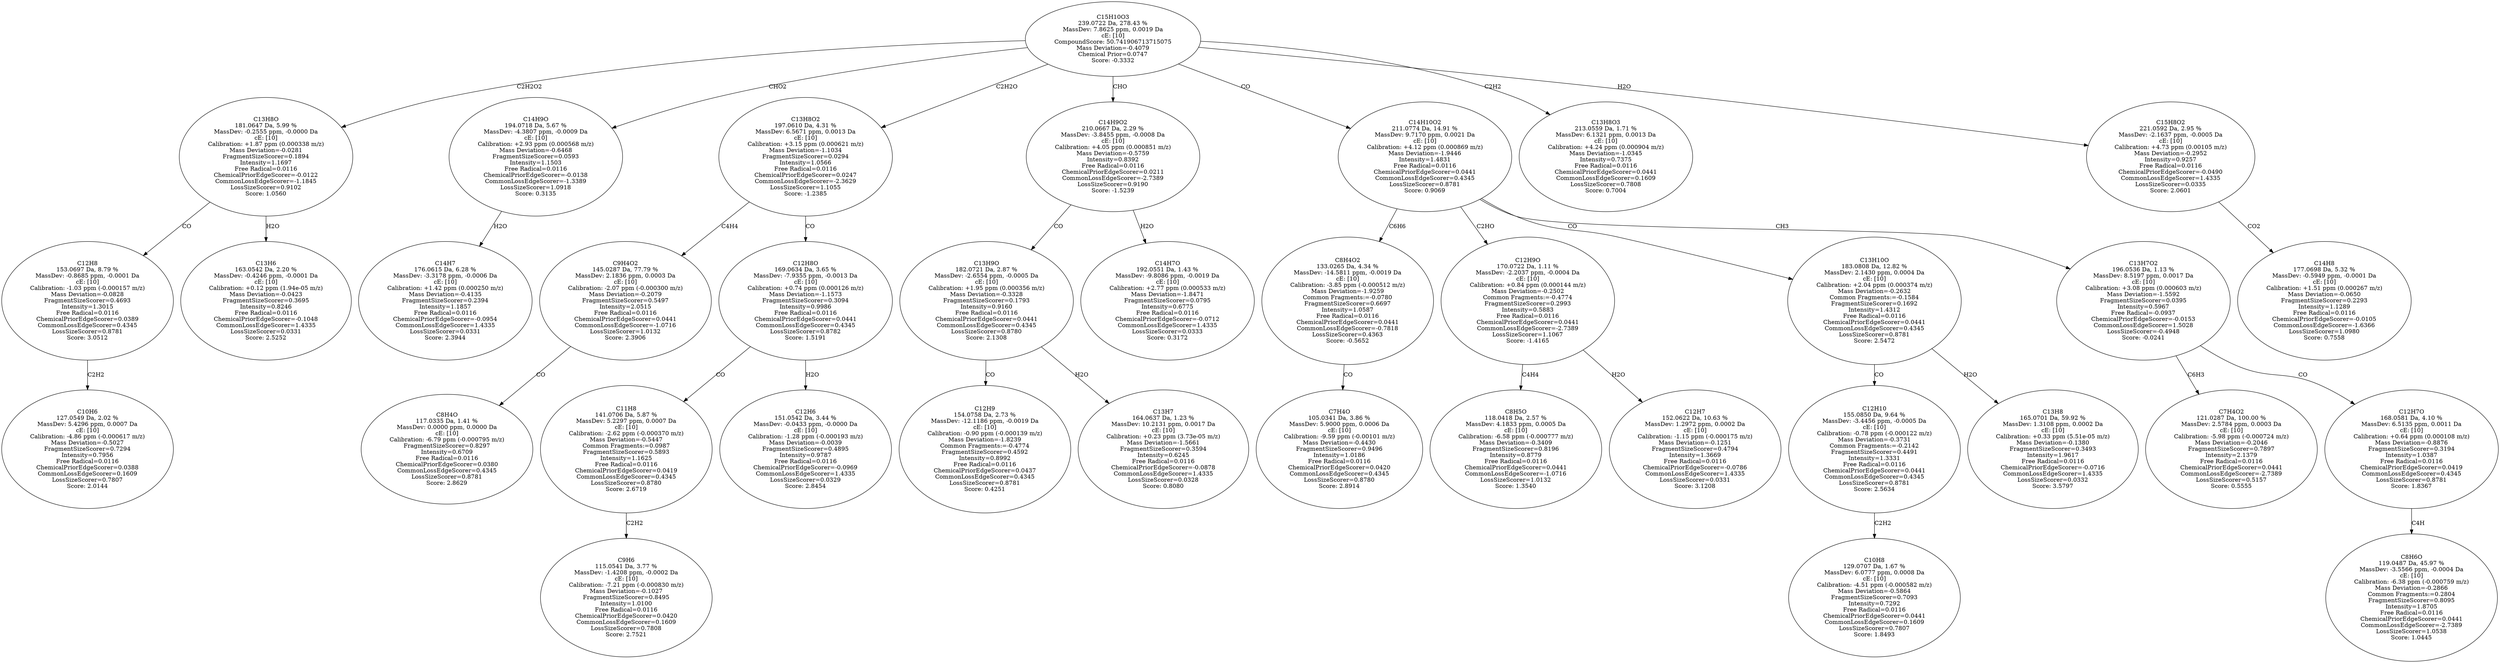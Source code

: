 strict digraph {
v1 [label="C10H6\n127.0549 Da, 2.02 %\nMassDev: 5.4296 ppm, 0.0007 Da\ncE: [10]\nCalibration: -4.86 ppm (-0.000617 m/z)\nMass Deviation=-0.5027\nFragmentSizeScorer=0.7294\nIntensity=0.7956\nFree Radical=0.0116\nChemicalPriorEdgeScorer=0.0388\nCommonLossEdgeScorer=0.1609\nLossSizeScorer=0.7807\nScore: 2.0144"];
v2 [label="C12H8\n153.0697 Da, 8.79 %\nMassDev: -0.8685 ppm, -0.0001 Da\ncE: [10]\nCalibration: -1.03 ppm (-0.000157 m/z)\nMass Deviation=-0.0828\nFragmentSizeScorer=0.4693\nIntensity=1.3015\nFree Radical=0.0116\nChemicalPriorEdgeScorer=0.0389\nCommonLossEdgeScorer=0.4345\nLossSizeScorer=0.8781\nScore: 3.0512"];
v3 [label="C13H6\n163.0542 Da, 2.20 %\nMassDev: -0.4246 ppm, -0.0001 Da\ncE: [10]\nCalibration: +0.12 ppm (1.94e-05 m/z)\nMass Deviation=-0.0423\nFragmentSizeScorer=0.3695\nIntensity=0.8246\nFree Radical=0.0116\nChemicalPriorEdgeScorer=-0.1048\nCommonLossEdgeScorer=1.4335\nLossSizeScorer=0.0331\nScore: 2.5252"];
v4 [label="C13H8O\n181.0647 Da, 5.99 %\nMassDev: -0.2555 ppm, -0.0000 Da\ncE: [10]\nCalibration: +1.87 ppm (0.000338 m/z)\nMass Deviation=-0.0281\nFragmentSizeScorer=0.1894\nIntensity=1.1697\nFree Radical=0.0116\nChemicalPriorEdgeScorer=-0.0122\nCommonLossEdgeScorer=-1.1845\nLossSizeScorer=0.9102\nScore: 1.0560"];
v5 [label="C14H7\n176.0615 Da, 6.28 %\nMassDev: -3.3178 ppm, -0.0006 Da\ncE: [10]\nCalibration: +1.42 ppm (0.000250 m/z)\nMass Deviation=-0.4135\nFragmentSizeScorer=0.2394\nIntensity=1.1857\nFree Radical=0.0116\nChemicalPriorEdgeScorer=-0.0954\nCommonLossEdgeScorer=1.4335\nLossSizeScorer=0.0331\nScore: 2.3944"];
v6 [label="C14H9O\n194.0718 Da, 5.67 %\nMassDev: -4.3807 ppm, -0.0009 Da\ncE: [10]\nCalibration: +2.93 ppm (0.000568 m/z)\nMass Deviation=-0.6468\nFragmentSizeScorer=0.0593\nIntensity=1.1503\nFree Radical=0.0116\nChemicalPriorEdgeScorer=-0.0138\nCommonLossEdgeScorer=-1.3389\nLossSizeScorer=1.0918\nScore: 0.3135"];
v7 [label="C8H4O\n117.0335 Da, 1.41 %\nMassDev: 0.0000 ppm, 0.0000 Da\ncE: [10]\nCalibration: -6.79 ppm (-0.000795 m/z)\nFragmentSizeScorer=0.8297\nIntensity=0.6709\nFree Radical=0.0116\nChemicalPriorEdgeScorer=0.0380\nCommonLossEdgeScorer=0.4345\nLossSizeScorer=0.8781\nScore: 2.8629"];
v8 [label="C9H4O2\n145.0287 Da, 77.79 %\nMassDev: 2.1836 ppm, 0.0003 Da\ncE: [10]\nCalibration: -2.07 ppm (-0.000300 m/z)\nMass Deviation=-0.2079\nFragmentSizeScorer=0.5497\nIntensity=2.0515\nFree Radical=0.0116\nChemicalPriorEdgeScorer=0.0441\nCommonLossEdgeScorer=-1.0716\nLossSizeScorer=1.0132\nScore: 2.3906"];
v9 [label="C9H6\n115.0541 Da, 3.77 %\nMassDev: -1.4208 ppm, -0.0002 Da\ncE: [10]\nCalibration: -7.21 ppm (-0.000830 m/z)\nMass Deviation=-0.1027\nFragmentSizeScorer=0.8495\nIntensity=1.0100\nFree Radical=0.0116\nChemicalPriorEdgeScorer=0.0420\nCommonLossEdgeScorer=0.1609\nLossSizeScorer=0.7808\nScore: 2.7521"];
v10 [label="C11H8\n141.0706 Da, 5.87 %\nMassDev: 5.2297 ppm, 0.0007 Da\ncE: [10]\nCalibration: -2.62 ppm (-0.000370 m/z)\nMass Deviation=-0.5447\nCommon Fragments:=0.0987\nFragmentSizeScorer=0.5893\nIntensity=1.1625\nFree Radical=0.0116\nChemicalPriorEdgeScorer=0.0419\nCommonLossEdgeScorer=0.4345\nLossSizeScorer=0.8780\nScore: 2.6719"];
v11 [label="C12H6\n151.0542 Da, 3.44 %\nMassDev: -0.0433 ppm, -0.0000 Da\ncE: [10]\nCalibration: -1.28 ppm (-0.000193 m/z)\nMass Deviation=-0.0039\nFragmentSizeScorer=0.4895\nIntensity=0.9787\nFree Radical=0.0116\nChemicalPriorEdgeScorer=-0.0969\nCommonLossEdgeScorer=1.4335\nLossSizeScorer=0.0329\nScore: 2.8454"];
v12 [label="C12H8O\n169.0634 Da, 3.65 %\nMassDev: -7.9355 ppm, -0.0013 Da\ncE: [10]\nCalibration: +0.74 ppm (0.000126 m/z)\nMass Deviation=-1.1573\nFragmentSizeScorer=0.3094\nIntensity=0.9986\nFree Radical=0.0116\nChemicalPriorEdgeScorer=0.0441\nCommonLossEdgeScorer=0.4345\nLossSizeScorer=0.8782\nScore: 1.5191"];
v13 [label="C13H8O2\n197.0610 Da, 4.31 %\nMassDev: 6.5671 ppm, 0.0013 Da\ncE: [10]\nCalibration: +3.15 ppm (0.000621 m/z)\nMass Deviation=-1.1034\nFragmentSizeScorer=0.0294\nIntensity=1.0566\nFree Radical=0.0116\nChemicalPriorEdgeScorer=0.0247\nCommonLossEdgeScorer=-2.3629\nLossSizeScorer=1.1055\nScore: -1.2385"];
v14 [label="C12H9\n154.0758 Da, 2.73 %\nMassDev: -12.1186 ppm, -0.0019 Da\ncE: [10]\nCalibration: -0.90 ppm (-0.000139 m/z)\nMass Deviation=-1.8239\nCommon Fragments:=-0.4774\nFragmentSizeScorer=0.4592\nIntensity=0.8992\nFree Radical=0.0116\nChemicalPriorEdgeScorer=0.0437\nCommonLossEdgeScorer=0.4345\nLossSizeScorer=0.8781\nScore: 0.4251"];
v15 [label="C13H7\n164.0637 Da, 1.23 %\nMassDev: 10.2131 ppm, 0.0017 Da\ncE: [10]\nCalibration: +0.23 ppm (3.73e-05 m/z)\nMass Deviation=-1.5661\nFragmentSizeScorer=0.3594\nIntensity=0.6245\nFree Radical=0.0116\nChemicalPriorEdgeScorer=-0.0878\nCommonLossEdgeScorer=1.4335\nLossSizeScorer=0.0328\nScore: 0.8080"];
v16 [label="C13H9O\n182.0721 Da, 2.87 %\nMassDev: -2.6554 ppm, -0.0005 Da\ncE: [10]\nCalibration: +1.95 ppm (0.000356 m/z)\nMass Deviation=-0.3328\nFragmentSizeScorer=0.1793\nIntensity=0.9160\nFree Radical=0.0116\nChemicalPriorEdgeScorer=0.0441\nCommonLossEdgeScorer=0.4345\nLossSizeScorer=0.8780\nScore: 2.1308"];
v17 [label="C14H7O\n192.0551 Da, 1.43 %\nMassDev: -9.8086 ppm, -0.0019 Da\ncE: [10]\nCalibration: +2.77 ppm (0.000533 m/z)\nMass Deviation=-1.8471\nFragmentSizeScorer=0.0795\nIntensity=0.6775\nFree Radical=0.0116\nChemicalPriorEdgeScorer=-0.0712\nCommonLossEdgeScorer=1.4335\nLossSizeScorer=0.0333\nScore: 0.3172"];
v18 [label="C14H9O2\n210.0667 Da, 2.29 %\nMassDev: -3.8455 ppm, -0.0008 Da\ncE: [10]\nCalibration: +4.05 ppm (0.000851 m/z)\nMass Deviation=-0.5759\nIntensity=0.8392\nFree Radical=0.0116\nChemicalPriorEdgeScorer=0.0211\nCommonLossEdgeScorer=-2.7389\nLossSizeScorer=0.9190\nScore: -1.5239"];
v19 [label="C7H4O\n105.0341 Da, 3.86 %\nMassDev: 5.9000 ppm, 0.0006 Da\ncE: [10]\nCalibration: -9.59 ppm (-0.00101 m/z)\nMass Deviation=-0.4430\nFragmentSizeScorer=0.9496\nIntensity=1.0186\nFree Radical=0.0116\nChemicalPriorEdgeScorer=0.0420\nCommonLossEdgeScorer=0.4345\nLossSizeScorer=0.8780\nScore: 2.8914"];
v20 [label="C8H4O2\n133.0265 Da, 4.34 %\nMassDev: -14.5811 ppm, -0.0019 Da\ncE: [10]\nCalibration: -3.85 ppm (-0.000512 m/z)\nMass Deviation=-1.9259\nCommon Fragments:=-0.0780\nFragmentSizeScorer=0.6697\nIntensity=1.0587\nFree Radical=0.0116\nChemicalPriorEdgeScorer=0.0441\nCommonLossEdgeScorer=-0.7818\nLossSizeScorer=0.4363\nScore: -0.5652"];
v21 [label="C8H5O\n118.0418 Da, 2.57 %\nMassDev: 4.1833 ppm, 0.0005 Da\ncE: [10]\nCalibration: -6.58 ppm (-0.000777 m/z)\nMass Deviation=-0.3409\nFragmentSizeScorer=0.8196\nIntensity=0.8779\nFree Radical=0.0116\nChemicalPriorEdgeScorer=0.0441\nCommonLossEdgeScorer=-1.0716\nLossSizeScorer=1.0132\nScore: 1.3540"];
v22 [label="C12H7\n152.0622 Da, 10.63 %\nMassDev: 1.2972 ppm, 0.0002 Da\ncE: [10]\nCalibration: -1.15 ppm (-0.000175 m/z)\nMass Deviation=-0.1251\nFragmentSizeScorer=0.4794\nIntensity=1.3669\nFree Radical=0.0116\nChemicalPriorEdgeScorer=-0.0786\nCommonLossEdgeScorer=1.4335\nLossSizeScorer=0.0331\nScore: 3.1208"];
v23 [label="C12H9O\n170.0722 Da, 1.11 %\nMassDev: -2.2037 ppm, -0.0004 Da\ncE: [10]\nCalibration: +0.84 ppm (0.000144 m/z)\nMass Deviation=-0.2502\nCommon Fragments:=-0.4774\nFragmentSizeScorer=0.2993\nIntensity=0.5883\nFree Radical=0.0116\nChemicalPriorEdgeScorer=0.0441\nCommonLossEdgeScorer=-2.7389\nLossSizeScorer=1.1067\nScore: -1.4165"];
v24 [label="C10H8\n129.0707 Da, 1.67 %\nMassDev: 6.0777 ppm, 0.0008 Da\ncE: [10]\nCalibration: -4.51 ppm (-0.000582 m/z)\nMass Deviation=-0.5864\nFragmentSizeScorer=0.7093\nIntensity=0.7292\nFree Radical=0.0116\nChemicalPriorEdgeScorer=0.0441\nCommonLossEdgeScorer=0.1609\nLossSizeScorer=0.7807\nScore: 1.8493"];
v25 [label="C12H10\n155.0850 Da, 9.64 %\nMassDev: -3.4456 ppm, -0.0005 Da\ncE: [10]\nCalibration: -0.78 ppm (-0.000122 m/z)\nMass Deviation=-0.3731\nCommon Fragments:=-0.2142\nFragmentSizeScorer=0.4491\nIntensity=1.3331\nFree Radical=0.0116\nChemicalPriorEdgeScorer=0.0441\nCommonLossEdgeScorer=0.4345\nLossSizeScorer=0.8781\nScore: 2.5634"];
v26 [label="C13H8\n165.0701 Da, 59.92 %\nMassDev: 1.3108 ppm, 0.0002 Da\ncE: [10]\nCalibration: +0.33 ppm (5.51e-05 m/z)\nMass Deviation=-0.1380\nFragmentSizeScorer=0.3493\nIntensity=1.9617\nFree Radical=0.0116\nChemicalPriorEdgeScorer=-0.0716\nCommonLossEdgeScorer=1.4335\nLossSizeScorer=0.0332\nScore: 3.5797"];
v27 [label="C13H10O\n183.0808 Da, 12.82 %\nMassDev: 2.1430 ppm, 0.0004 Da\ncE: [10]\nCalibration: +2.04 ppm (0.000374 m/z)\nMass Deviation=-0.2632\nCommon Fragments:=-0.1584\nFragmentSizeScorer=0.1692\nIntensity=1.4312\nFree Radical=0.0116\nChemicalPriorEdgeScorer=0.0441\nCommonLossEdgeScorer=0.4345\nLossSizeScorer=0.8781\nScore: 2.5472"];
v28 [label="C7H4O2\n121.0287 Da, 100.00 %\nMassDev: 2.5784 ppm, 0.0003 Da\ncE: [10]\nCalibration: -5.98 ppm (-0.000724 m/z)\nMass Deviation=-0.2046\nFragmentSizeScorer=0.7897\nIntensity=2.1379\nFree Radical=0.0116\nChemicalPriorEdgeScorer=0.0441\nCommonLossEdgeScorer=-2.7389\nLossSizeScorer=0.5157\nScore: 0.5555"];
v29 [label="C8H6O\n119.0487 Da, 45.97 %\nMassDev: -3.5566 ppm, -0.0004 Da\ncE: [10]\nCalibration: -6.38 ppm (-0.000759 m/z)\nMass Deviation=-0.2866\nCommon Fragments:=0.2804\nFragmentSizeScorer=0.8095\nIntensity=1.8705\nFree Radical=0.0116\nChemicalPriorEdgeScorer=0.0441\nCommonLossEdgeScorer=-2.7389\nLossSizeScorer=1.0538\nScore: 1.0445"];
v30 [label="C12H7O\n168.0581 Da, 4.10 %\nMassDev: 6.5135 ppm, 0.0011 Da\ncE: [10]\nCalibration: +0.64 ppm (0.000108 m/z)\nMass Deviation=-0.8876\nFragmentSizeScorer=0.3194\nIntensity=1.0387\nFree Radical=0.0116\nChemicalPriorEdgeScorer=0.0419\nCommonLossEdgeScorer=0.4345\nLossSizeScorer=0.8781\nScore: 1.8367"];
v31 [label="C13H7O2\n196.0536 Da, 1.13 %\nMassDev: 8.5197 ppm, 0.0017 Da\ncE: [10]\nCalibration: +3.08 ppm (0.000603 m/z)\nMass Deviation=-1.5592\nFragmentSizeScorer=0.0395\nIntensity=0.5967\nFree Radical=-0.0937\nChemicalPriorEdgeScorer=-0.0153\nCommonLossEdgeScorer=1.5028\nLossSizeScorer=-0.4948\nScore: -0.0241"];
v32 [label="C14H10O2\n211.0774 Da, 14.91 %\nMassDev: 9.7170 ppm, 0.0021 Da\ncE: [10]\nCalibration: +4.12 ppm (0.000869 m/z)\nMass Deviation=-1.9446\nIntensity=1.4831\nFree Radical=0.0116\nChemicalPriorEdgeScorer=0.0441\nCommonLossEdgeScorer=0.4345\nLossSizeScorer=0.8781\nScore: 0.9069"];
v33 [label="C13H8O3\n213.0559 Da, 1.71 %\nMassDev: 6.1321 ppm, 0.0013 Da\ncE: [10]\nCalibration: +4.24 ppm (0.000904 m/z)\nMass Deviation=-1.0345\nIntensity=0.7375\nFree Radical=0.0116\nChemicalPriorEdgeScorer=0.0441\nCommonLossEdgeScorer=0.1609\nLossSizeScorer=0.7808\nScore: 0.7004"];
v34 [label="C14H8\n177.0698 Da, 5.32 %\nMassDev: -0.5949 ppm, -0.0001 Da\ncE: [10]\nCalibration: +1.51 ppm (0.000267 m/z)\nMass Deviation=-0.0650\nFragmentSizeScorer=0.2293\nIntensity=1.1289\nFree Radical=0.0116\nChemicalPriorEdgeScorer=-0.0105\nCommonLossEdgeScorer=-1.6366\nLossSizeScorer=1.0980\nScore: 0.7558"];
v35 [label="C15H8O2\n221.0592 Da, 2.95 %\nMassDev: -2.1637 ppm, -0.0005 Da\ncE: [10]\nCalibration: +4.73 ppm (0.00105 m/z)\nMass Deviation=-0.2952\nIntensity=0.9257\nFree Radical=0.0116\nChemicalPriorEdgeScorer=-0.0490\nCommonLossEdgeScorer=1.4335\nLossSizeScorer=0.0335\nScore: 2.0601"];
v36 [label="C15H10O3\n239.0722 Da, 278.43 %\nMassDev: 7.8625 ppm, 0.0019 Da\ncE: [10]\nCompoundScore: 50.741906713715075\nMass Deviation=-0.4079\nChemical Prior=0.0747\nScore: -0.3332"];
v2 -> v1 [label="C2H2"];
v4 -> v2 [label="CO"];
v4 -> v3 [label="H2O"];
v36 -> v4 [label="C2H2O2"];
v6 -> v5 [label="H2O"];
v36 -> v6 [label="CHO2"];
v8 -> v7 [label="CO"];
v13 -> v8 [label="C4H4"];
v10 -> v9 [label="C2H2"];
v12 -> v10 [label="CO"];
v12 -> v11 [label="H2O"];
v13 -> v12 [label="CO"];
v36 -> v13 [label="C2H2O"];
v16 -> v14 [label="CO"];
v16 -> v15 [label="H2O"];
v18 -> v16 [label="CO"];
v18 -> v17 [label="H2O"];
v36 -> v18 [label="CHO"];
v20 -> v19 [label="CO"];
v32 -> v20 [label="C6H6"];
v23 -> v21 [label="C4H4"];
v23 -> v22 [label="H2O"];
v32 -> v23 [label="C2HO"];
v25 -> v24 [label="C2H2"];
v27 -> v25 [label="CO"];
v27 -> v26 [label="H2O"];
v32 -> v27 [label="CO"];
v31 -> v28 [label="C6H3"];
v30 -> v29 [label="C4H"];
v31 -> v30 [label="CO"];
v32 -> v31 [label="CH3"];
v36 -> v32 [label="CO"];
v36 -> v33 [label="C2H2"];
v35 -> v34 [label="CO2"];
v36 -> v35 [label="H2O"];
}
